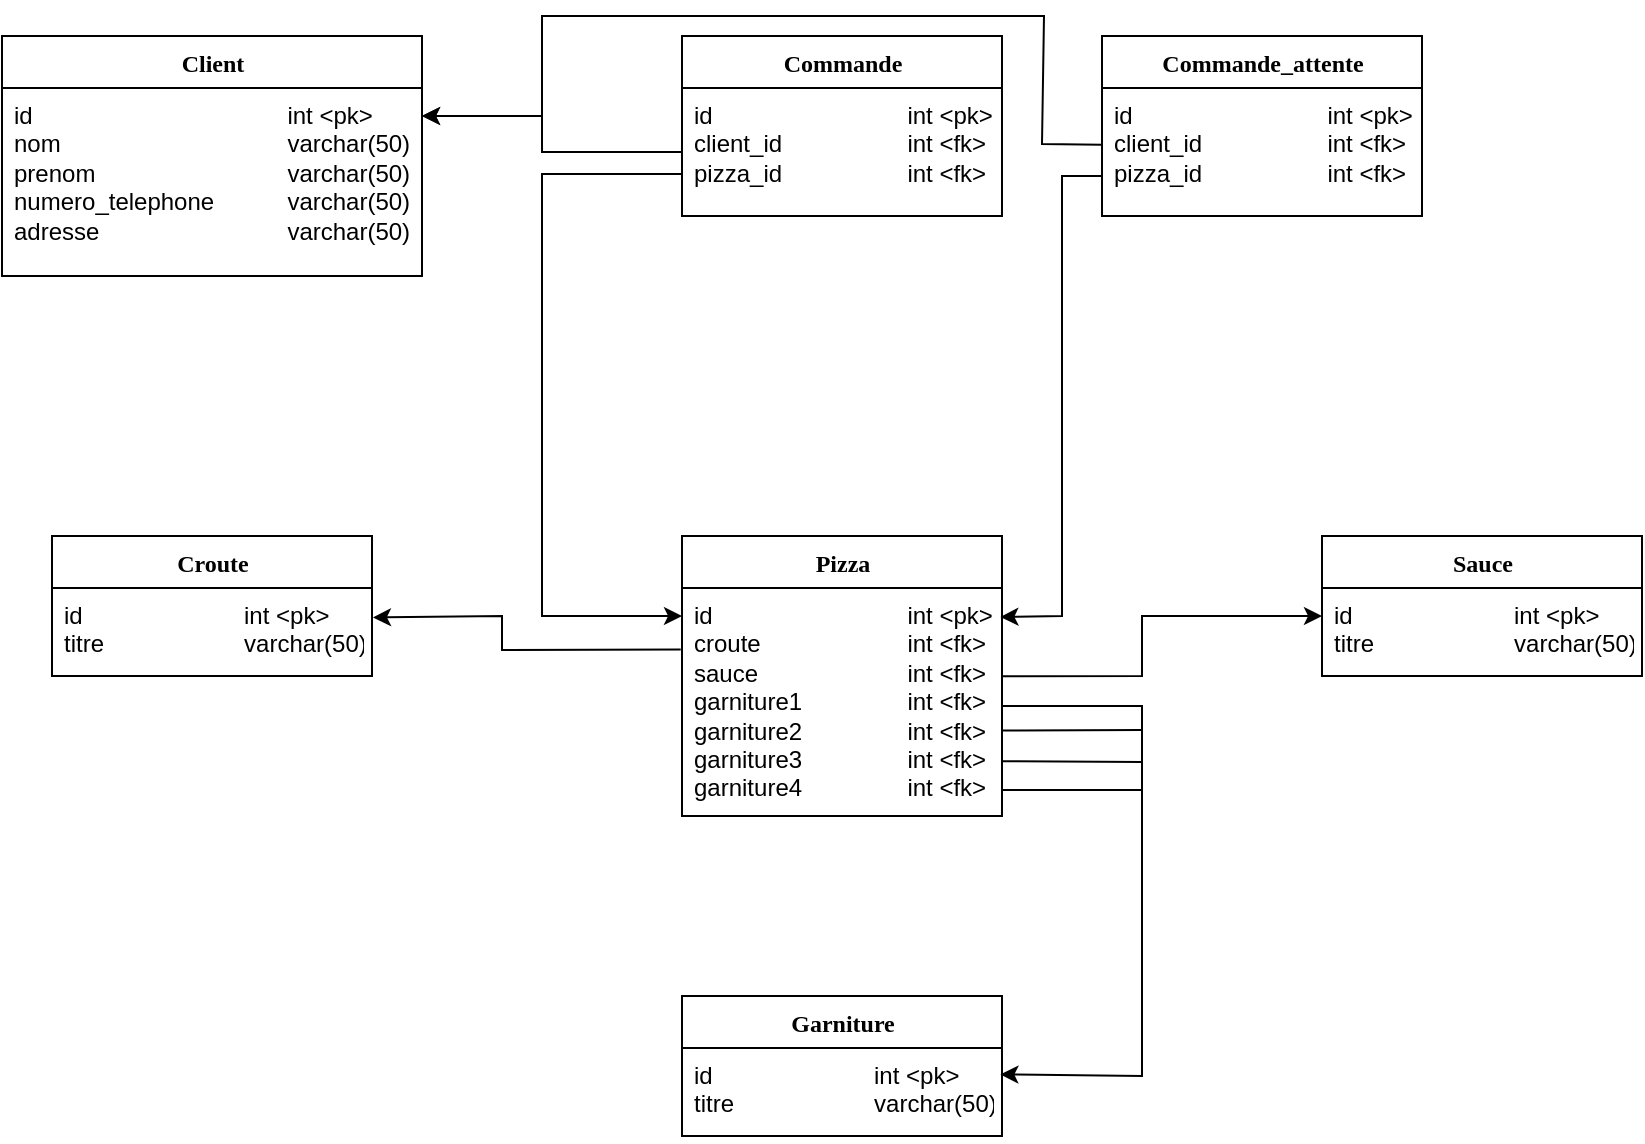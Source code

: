 <mxfile version="24.7.5">
  <diagram name="Page-1" id="9f46799a-70d6-7492-0946-bef42562c5a5">
    <mxGraphModel dx="1290" dy="621" grid="1" gridSize="10" guides="1" tooltips="1" connect="1" arrows="1" fold="1" page="1" pageScale="1" pageWidth="1100" pageHeight="850" background="none" math="0" shadow="0">
      <root>
        <mxCell id="0" />
        <mxCell id="1" parent="0" />
        <mxCell id="78961159f06e98e8-17" value="Client" style="swimlane;html=1;fontStyle=1;align=center;verticalAlign=top;childLayout=stackLayout;horizontal=1;startSize=26;horizontalStack=0;resizeParent=1;resizeLast=0;collapsible=1;marginBottom=0;swimlaneFillColor=#ffffff;rounded=0;shadow=0;comic=0;labelBackgroundColor=none;strokeWidth=1;fillColor=none;fontFamily=Verdana;fontSize=12" parent="1" vertex="1">
          <mxGeometry x="90" y="80" width="210" height="120" as="geometry" />
        </mxCell>
        <mxCell id="78961159f06e98e8-21" value="id&lt;span style=&quot;white-space: pre;&quot;&gt;&#x9;&lt;/span&gt;&lt;span style=&quot;white-space: pre;&quot;&gt;&#x9;&lt;/span&gt;&lt;span style=&quot;white-space: pre;&quot;&gt;&#x9;&lt;/span&gt;&lt;span style=&quot;white-space: pre;&quot;&gt;&#x9;&lt;/span&gt;&lt;span style=&quot;white-space: pre;&quot;&gt;&#x9;&lt;/span&gt;&amp;nbsp;int &amp;lt;pk&amp;gt;&lt;div&gt;nom&lt;span style=&quot;white-space: pre;&quot;&gt;&#x9;&lt;/span&gt;&lt;span style=&quot;white-space: pre;&quot;&gt;&#x9;&lt;/span&gt;&lt;span style=&quot;white-space: pre;&quot;&gt;&#x9;&lt;/span&gt;&lt;span style=&quot;white-space: pre;&quot;&gt;&#x9;&lt;/span&gt;&lt;span style=&quot;white-space: pre;&quot;&gt;&#x9;&lt;/span&gt;&amp;nbsp;varchar(50)&lt;/div&gt;&lt;div&gt;prenom&lt;span style=&quot;white-space: pre;&quot;&gt;&#x9;&lt;/span&gt;&lt;span style=&quot;white-space: pre;&quot;&gt;&#x9;&lt;/span&gt;&lt;span style=&quot;white-space: pre;&quot;&gt;&#x9;&lt;/span&gt;&lt;span style=&quot;white-space: pre;&quot;&gt;&#x9;&lt;/span&gt;&amp;nbsp;varchar(50)&lt;/div&gt;&lt;div&gt;numero_telephone&lt;span style=&quot;white-space: pre;&quot;&gt;&#x9;&lt;/span&gt;&amp;nbsp;&lt;span style=&quot;white-space: pre;&quot;&gt;&#x9;&lt;/span&gt;&amp;nbsp;varchar(50)&lt;/div&gt;&lt;div&gt;adresse&lt;span style=&quot;white-space: pre;&quot;&gt;&#x9;&lt;/span&gt;&lt;span style=&quot;white-space: pre;&quot;&gt;&#x9;&lt;/span&gt;&lt;span style=&quot;white-space: pre;&quot;&gt;&#x9;&lt;/span&gt;&lt;span style=&quot;white-space: pre;&quot;&gt;&#x9;&lt;/span&gt;&amp;nbsp;varchar(50)&lt;/div&gt;" style="text;html=1;strokeColor=none;fillColor=none;align=left;verticalAlign=top;spacingLeft=4;spacingRight=4;whiteSpace=wrap;overflow=hidden;rotatable=0;points=[[0,0.5],[1,0.5]];portConstraint=eastwest;" parent="78961159f06e98e8-17" vertex="1">
          <mxGeometry y="26" width="210" height="94" as="geometry" />
        </mxCell>
        <mxCell id="78961159f06e98e8-30" value="Pizza" style="swimlane;html=1;fontStyle=1;align=center;verticalAlign=top;childLayout=stackLayout;horizontal=1;startSize=26;horizontalStack=0;resizeParent=1;resizeLast=0;collapsible=1;marginBottom=0;swimlaneFillColor=#ffffff;rounded=0;shadow=0;comic=0;labelBackgroundColor=none;strokeWidth=1;fillColor=none;fontFamily=Verdana;fontSize=12" parent="1" vertex="1">
          <mxGeometry x="430" y="330" width="160" height="140" as="geometry" />
        </mxCell>
        <mxCell id="78961159f06e98e8-31" value="id&lt;span style=&quot;white-space: pre;&quot;&gt;&#x9;&lt;/span&gt;&lt;span style=&quot;white-space: pre;&quot;&gt;&#x9;&lt;/span&gt;&lt;span style=&quot;white-space: pre;&quot;&gt;&#x9;&lt;/span&gt;&lt;span style=&quot;white-space: pre;&quot;&gt;&#x9;&lt;/span&gt;int &amp;lt;pk&amp;gt;&lt;div&gt;croute&lt;span style=&quot;white-space: pre;&quot;&gt;&#x9;&lt;/span&gt;&lt;span style=&quot;white-space: pre;&quot;&gt;&#x9;&lt;/span&gt;&lt;span style=&quot;white-space: pre;&quot;&gt;&#x9;&lt;/span&gt;int &amp;lt;fk&amp;gt;&lt;/div&gt;&lt;div&gt;sauce&lt;span style=&quot;white-space: pre;&quot;&gt;&#x9;&lt;/span&gt;&lt;span style=&quot;white-space: pre;&quot;&gt;&#x9;&lt;/span&gt;&lt;span style=&quot;white-space: pre;&quot;&gt;&#x9;&lt;/span&gt;int &amp;lt;fk&amp;gt;&lt;/div&gt;&lt;div&gt;garniture1&lt;span style=&quot;white-space: pre;&quot;&gt;&#x9;&lt;/span&gt;&lt;span style=&quot;white-space: pre;&quot;&gt;&#x9;&lt;/span&gt;int &amp;lt;fk&amp;gt;&lt;/div&gt;&lt;div&gt;garniture2&lt;span style=&quot;white-space: pre;&quot;&gt;&#x9;&lt;/span&gt;&lt;span style=&quot;white-space: pre;&quot;&gt;&#x9;&lt;/span&gt;int &amp;lt;fk&amp;gt;&lt;/div&gt;&lt;div&gt;garniture3&lt;span style=&quot;white-space: pre;&quot;&gt;&#x9;&lt;/span&gt;&lt;span style=&quot;white-space: pre;&quot;&gt;&#x9;&lt;/span&gt;int &amp;lt;fk&amp;gt;&lt;/div&gt;&lt;div&gt;garniture4&lt;span style=&quot;white-space: pre;&quot;&gt;&#x9;&lt;/span&gt;&lt;span style=&quot;white-space: pre;&quot;&gt;&#x9;&lt;/span&gt;int &amp;lt;fk&amp;gt;&lt;/div&gt;" style="text;html=1;strokeColor=none;fillColor=none;align=left;verticalAlign=top;spacingLeft=4;spacingRight=4;whiteSpace=wrap;overflow=hidden;rotatable=0;points=[[0,0.5],[1,0.5]];portConstraint=eastwest;" parent="78961159f06e98e8-30" vertex="1">
          <mxGeometry y="26" width="160" height="114" as="geometry" />
        </mxCell>
        <mxCell id="78961159f06e98e8-43" value="Commande" style="swimlane;html=1;fontStyle=1;align=center;verticalAlign=top;childLayout=stackLayout;horizontal=1;startSize=26;horizontalStack=0;resizeParent=1;resizeLast=0;collapsible=1;marginBottom=0;swimlaneFillColor=#ffffff;rounded=0;shadow=0;comic=0;labelBackgroundColor=none;strokeWidth=1;fillColor=none;fontFamily=Verdana;fontSize=12" parent="1" vertex="1">
          <mxGeometry x="430" y="80" width="160" height="90" as="geometry" />
        </mxCell>
        <mxCell id="78961159f06e98e8-44" value="&lt;div&gt;id&lt;span style=&quot;white-space: pre;&quot;&gt;&#x9;&lt;/span&gt;&lt;span style=&quot;white-space: pre;&quot;&gt;&#x9;&lt;/span&gt;&lt;span style=&quot;white-space: pre;&quot;&gt;&#x9;&lt;/span&gt;&lt;span style=&quot;white-space: pre;&quot;&gt;&#x9;&lt;/span&gt;int &amp;lt;pk&amp;gt;&lt;/div&gt;client_id&lt;span style=&quot;white-space: pre;&quot;&gt;&#x9;&lt;/span&gt;&lt;span style=&quot;white-space: pre;&quot;&gt;&#x9;&lt;/span&gt;&lt;span style=&quot;white-space: pre;&quot;&gt;&#x9;&lt;/span&gt;int &amp;lt;fk&amp;gt;&lt;div&gt;pizza_id&lt;span style=&quot;white-space: pre;&quot;&gt;&#x9;&lt;/span&gt;&lt;span style=&quot;white-space: pre;&quot;&gt;&#x9;&lt;/span&gt;&lt;span style=&quot;white-space: pre;&quot;&gt;&#x9;&lt;/span&gt;int &amp;lt;fk&amp;gt;&lt;br&gt;&lt;div&gt;&lt;br&gt;&lt;/div&gt;&lt;/div&gt;" style="text;html=1;strokeColor=none;fillColor=none;align=left;verticalAlign=top;spacingLeft=4;spacingRight=4;whiteSpace=wrap;overflow=hidden;rotatable=0;points=[[0,0.5],[1,0.5]];portConstraint=eastwest;" parent="78961159f06e98e8-43" vertex="1">
          <mxGeometry y="26" width="160" height="64" as="geometry" />
        </mxCell>
        <mxCell id="if8L2EiNwSc-tWd_zFQe-1" value="Croute" style="swimlane;html=1;fontStyle=1;align=center;verticalAlign=top;childLayout=stackLayout;horizontal=1;startSize=26;horizontalStack=0;resizeParent=1;resizeLast=0;collapsible=1;marginBottom=0;swimlaneFillColor=#ffffff;rounded=0;shadow=0;comic=0;labelBackgroundColor=none;strokeWidth=1;fillColor=none;fontFamily=Verdana;fontSize=12" parent="1" vertex="1">
          <mxGeometry x="115" y="330" width="160" height="70" as="geometry" />
        </mxCell>
        <mxCell id="if8L2EiNwSc-tWd_zFQe-2" value="id&lt;span style=&quot;white-space: pre;&quot;&gt;&#x9;&lt;/span&gt;&lt;span style=&quot;white-space: pre;&quot;&gt;&#x9;&lt;/span&gt;&lt;span style=&quot;white-space: pre;&quot;&gt;&#x9;&lt;/span&gt;&amp;nbsp; &amp;nbsp;int &amp;lt;pk&amp;gt;&lt;div&gt;titre&lt;span style=&quot;white-space: pre;&quot;&gt;&#x9;&lt;/span&gt;&lt;span style=&quot;white-space: pre;&quot;&gt;&#x9;&lt;/span&gt;&lt;span style=&quot;white-space: pre;&quot;&gt;&#x9;   varchar(50)&lt;/span&gt;&lt;/div&gt;" style="text;html=1;strokeColor=none;fillColor=none;align=left;verticalAlign=top;spacingLeft=4;spacingRight=4;whiteSpace=wrap;overflow=hidden;rotatable=0;points=[[0,0.5],[1,0.5]];portConstraint=eastwest;" parent="if8L2EiNwSc-tWd_zFQe-1" vertex="1">
          <mxGeometry y="26" width="160" height="44" as="geometry" />
        </mxCell>
        <mxCell id="if8L2EiNwSc-tWd_zFQe-3" value="Sauce" style="swimlane;html=1;fontStyle=1;align=center;verticalAlign=top;childLayout=stackLayout;horizontal=1;startSize=26;horizontalStack=0;resizeParent=1;resizeLast=0;collapsible=1;marginBottom=0;swimlaneFillColor=#ffffff;rounded=0;shadow=0;comic=0;labelBackgroundColor=none;strokeWidth=1;fillColor=none;fontFamily=Verdana;fontSize=12" parent="1" vertex="1">
          <mxGeometry x="750" y="330" width="160" height="70" as="geometry" />
        </mxCell>
        <mxCell id="if8L2EiNwSc-tWd_zFQe-4" value="id&lt;span style=&quot;white-space: pre;&quot;&gt;&#x9;&lt;/span&gt;&lt;span style=&quot;white-space: pre;&quot;&gt;&#x9;&lt;/span&gt;&lt;span style=&quot;white-space: pre;&quot;&gt;&#x9;&lt;/span&gt;&amp;nbsp; &amp;nbsp;int &amp;lt;pk&amp;gt;&lt;div&gt;titre&lt;span style=&quot;white-space: pre;&quot;&gt;&#x9;&lt;/span&gt;&lt;span style=&quot;white-space: pre;&quot;&gt;&#x9;&lt;/span&gt;&lt;span style=&quot;white-space: pre;&quot;&gt;&#x9;   varchar(50)&lt;/span&gt;&lt;/div&gt;" style="text;html=1;strokeColor=none;fillColor=none;align=left;verticalAlign=top;spacingLeft=4;spacingRight=4;whiteSpace=wrap;overflow=hidden;rotatable=0;points=[[0,0.5],[1,0.5]];portConstraint=eastwest;" parent="if8L2EiNwSc-tWd_zFQe-3" vertex="1">
          <mxGeometry y="26" width="160" height="44" as="geometry" />
        </mxCell>
        <mxCell id="if8L2EiNwSc-tWd_zFQe-6" value="Garniture" style="swimlane;html=1;fontStyle=1;align=center;verticalAlign=top;childLayout=stackLayout;horizontal=1;startSize=26;horizontalStack=0;resizeParent=1;resizeLast=0;collapsible=1;marginBottom=0;swimlaneFillColor=#ffffff;rounded=0;shadow=0;comic=0;labelBackgroundColor=none;strokeWidth=1;fillColor=none;fontFamily=Verdana;fontSize=12" parent="1" vertex="1">
          <mxGeometry x="430" y="560" width="160" height="70" as="geometry" />
        </mxCell>
        <mxCell id="if8L2EiNwSc-tWd_zFQe-7" value="id&lt;span style=&quot;white-space: pre;&quot;&gt;&#x9;&lt;/span&gt;&lt;span style=&quot;white-space: pre;&quot;&gt;&#x9;&lt;/span&gt;&lt;span style=&quot;white-space: pre;&quot;&gt;&#x9;&lt;/span&gt;&amp;nbsp; &amp;nbsp;int &amp;lt;pk&amp;gt;&lt;div&gt;titre&lt;span style=&quot;white-space: pre;&quot;&gt;&#x9;&lt;/span&gt;&lt;span style=&quot;white-space: pre;&quot;&gt;&#x9;&lt;/span&gt;&lt;span style=&quot;white-space: pre;&quot;&gt;&#x9;   varchar(50)&lt;/span&gt;&lt;/div&gt;" style="text;html=1;strokeColor=none;fillColor=none;align=left;verticalAlign=top;spacingLeft=4;spacingRight=4;whiteSpace=wrap;overflow=hidden;rotatable=0;points=[[0,0.5],[1,0.5]];portConstraint=eastwest;" parent="if8L2EiNwSc-tWd_zFQe-6" vertex="1">
          <mxGeometry y="26" width="160" height="44" as="geometry" />
        </mxCell>
        <mxCell id="if8L2EiNwSc-tWd_zFQe-8" value="Commande_attente" style="swimlane;html=1;fontStyle=1;align=center;verticalAlign=top;childLayout=stackLayout;horizontal=1;startSize=26;horizontalStack=0;resizeParent=1;resizeLast=0;collapsible=1;marginBottom=0;swimlaneFillColor=#ffffff;rounded=0;shadow=0;comic=0;labelBackgroundColor=none;strokeWidth=1;fillColor=none;fontFamily=Verdana;fontSize=12" parent="1" vertex="1">
          <mxGeometry x="640" y="80" width="160" height="90" as="geometry" />
        </mxCell>
        <mxCell id="if8L2EiNwSc-tWd_zFQe-9" value="&lt;div&gt;id&lt;span style=&quot;white-space: pre;&quot;&gt;&#x9;&lt;/span&gt;&lt;span style=&quot;white-space: pre;&quot;&gt;&#x9;&lt;/span&gt;&lt;span style=&quot;white-space: pre;&quot;&gt;&#x9;&lt;/span&gt;&lt;span style=&quot;white-space: pre;&quot;&gt;&#x9;&lt;/span&gt;int &amp;lt;pk&amp;gt;&lt;/div&gt;client_id&lt;span style=&quot;white-space: pre;&quot;&gt;&#x9;&lt;/span&gt;&lt;span style=&quot;white-space: pre;&quot;&gt;&#x9;&lt;/span&gt;&lt;span style=&quot;white-space: pre;&quot;&gt;&#x9;&lt;/span&gt;int &amp;lt;fk&amp;gt;&lt;div&gt;pizza_id&lt;span style=&quot;white-space: pre;&quot;&gt;&#x9;&lt;/span&gt;&lt;span style=&quot;white-space: pre;&quot;&gt;&#x9;&lt;/span&gt;&lt;span style=&quot;white-space: pre;&quot;&gt;&#x9;&lt;/span&gt;int &amp;lt;fk&amp;gt;&lt;br&gt;&lt;div&gt;&lt;br&gt;&lt;/div&gt;&lt;/div&gt;" style="text;html=1;strokeColor=none;fillColor=none;align=left;verticalAlign=top;spacingLeft=4;spacingRight=4;whiteSpace=wrap;overflow=hidden;rotatable=0;points=[[0,0.5],[1,0.5]];portConstraint=eastwest;" parent="if8L2EiNwSc-tWd_zFQe-8" vertex="1">
          <mxGeometry y="26" width="160" height="64" as="geometry" />
        </mxCell>
        <mxCell id="QCz9XjWDSaiSdFPKjxmn-1" value="" style="endArrow=classic;html=1;rounded=0;exitX=0;exitY=0.5;exitDx=0;exitDy=0;" edge="1" parent="1" source="78961159f06e98e8-44">
          <mxGeometry width="50" height="50" relative="1" as="geometry">
            <mxPoint x="370" y="160" as="sourcePoint" />
            <mxPoint x="300" y="120" as="targetPoint" />
            <Array as="points">
              <mxPoint x="360" y="138" />
              <mxPoint x="360" y="120" />
            </Array>
          </mxGeometry>
        </mxCell>
        <mxCell id="QCz9XjWDSaiSdFPKjxmn-2" value="" style="endArrow=classic;html=1;rounded=0;exitX=0;exitY=0.5;exitDx=0;exitDy=0;entryX=0;entryY=0.123;entryDx=0;entryDy=0;entryPerimeter=0;" edge="1" parent="1" target="78961159f06e98e8-31">
          <mxGeometry width="50" height="50" relative="1" as="geometry">
            <mxPoint x="430" y="149" as="sourcePoint" />
            <mxPoint x="300" y="131" as="targetPoint" />
            <Array as="points">
              <mxPoint x="360" y="149" />
              <mxPoint x="360" y="370" />
            </Array>
          </mxGeometry>
        </mxCell>
        <mxCell id="QCz9XjWDSaiSdFPKjxmn-3" value="" style="endArrow=classic;html=1;rounded=0;exitX=-0.004;exitY=0.27;exitDx=0;exitDy=0;exitPerimeter=0;entryX=1.003;entryY=0.335;entryDx=0;entryDy=0;entryPerimeter=0;" edge="1" parent="1" source="78961159f06e98e8-31" target="if8L2EiNwSc-tWd_zFQe-2">
          <mxGeometry width="50" height="50" relative="1" as="geometry">
            <mxPoint x="430" y="400" as="sourcePoint" />
            <mxPoint x="300" y="382" as="targetPoint" />
            <Array as="points">
              <mxPoint x="340" y="387" />
              <mxPoint x="340" y="370" />
            </Array>
          </mxGeometry>
        </mxCell>
        <mxCell id="QCz9XjWDSaiSdFPKjxmn-4" value="" style="endArrow=classic;html=1;rounded=0;exitX=1.001;exitY=0.387;exitDx=0;exitDy=0;exitPerimeter=0;" edge="1" parent="1" source="78961159f06e98e8-31">
          <mxGeometry width="50" height="50" relative="1" as="geometry">
            <mxPoint x="744" y="400" as="sourcePoint" />
            <mxPoint x="750" y="370" as="targetPoint" />
            <Array as="points">
              <mxPoint x="660" y="400" />
              <mxPoint x="660" y="370" />
            </Array>
          </mxGeometry>
        </mxCell>
        <mxCell id="QCz9XjWDSaiSdFPKjxmn-5" value="" style="endArrow=classic;html=1;rounded=0;exitX=1.001;exitY=0.387;exitDx=0;exitDy=0;exitPerimeter=0;entryX=0.995;entryY=0.3;entryDx=0;entryDy=0;entryPerimeter=0;" edge="1" parent="1" target="if8L2EiNwSc-tWd_zFQe-7">
          <mxGeometry width="50" height="50" relative="1" as="geometry">
            <mxPoint x="590" y="415" as="sourcePoint" />
            <mxPoint x="750" y="385" as="targetPoint" />
            <Array as="points">
              <mxPoint x="660" y="415" />
              <mxPoint x="660" y="600" />
            </Array>
          </mxGeometry>
        </mxCell>
        <mxCell id="QCz9XjWDSaiSdFPKjxmn-6" value="" style="endArrow=none;html=1;rounded=0;exitX=0.999;exitY=0.625;exitDx=0;exitDy=0;exitPerimeter=0;" edge="1" parent="1" source="78961159f06e98e8-31">
          <mxGeometry width="50" height="50" relative="1" as="geometry">
            <mxPoint x="590.0" y="425.198" as="sourcePoint" />
            <mxPoint x="660" y="427" as="targetPoint" />
          </mxGeometry>
        </mxCell>
        <mxCell id="QCz9XjWDSaiSdFPKjxmn-7" value="" style="endArrow=none;html=1;rounded=0;exitX=1;exitY=0.76;exitDx=0;exitDy=0;exitPerimeter=0;" edge="1" parent="1" source="78961159f06e98e8-31">
          <mxGeometry width="50" height="50" relative="1" as="geometry">
            <mxPoint x="590" y="440" as="sourcePoint" />
            <mxPoint x="660" y="443" as="targetPoint" />
          </mxGeometry>
        </mxCell>
        <mxCell id="QCz9XjWDSaiSdFPKjxmn-8" value="" style="endArrow=none;html=1;rounded=0;exitX=1.003;exitY=0.886;exitDx=0;exitDy=0;exitPerimeter=0;" edge="1" parent="1" source="78961159f06e98e8-31">
          <mxGeometry width="50" height="50" relative="1" as="geometry">
            <mxPoint x="590" y="460" as="sourcePoint" />
            <mxPoint x="660" y="457" as="targetPoint" />
          </mxGeometry>
        </mxCell>
        <mxCell id="QCz9XjWDSaiSdFPKjxmn-9" value="" style="endArrow=classic;html=1;rounded=0;exitX=0;exitY=0.5;exitDx=0;exitDy=0;entryX=0.995;entryY=0.127;entryDx=0;entryDy=0;entryPerimeter=0;" edge="1" parent="1" target="78961159f06e98e8-31">
          <mxGeometry width="50" height="50" relative="1" as="geometry">
            <mxPoint x="640" y="150" as="sourcePoint" />
            <mxPoint x="640" y="371" as="targetPoint" />
            <Array as="points">
              <mxPoint x="620" y="150" />
              <mxPoint x="620" y="370" />
            </Array>
          </mxGeometry>
        </mxCell>
        <mxCell id="QCz9XjWDSaiSdFPKjxmn-10" value="" style="endArrow=classic;html=1;rounded=0;exitX=0;exitY=0.444;exitDx=0;exitDy=0;exitPerimeter=0;" edge="1" parent="1" source="if8L2EiNwSc-tWd_zFQe-9">
          <mxGeometry width="50" height="50" relative="1" as="geometry">
            <mxPoint x="631" y="130" as="sourcePoint" />
            <mxPoint x="300" y="120" as="targetPoint" />
            <Array as="points">
              <mxPoint x="610" y="134" />
              <mxPoint x="611" y="70" />
              <mxPoint x="360" y="70" />
              <mxPoint x="360" y="120" />
            </Array>
          </mxGeometry>
        </mxCell>
      </root>
    </mxGraphModel>
  </diagram>
</mxfile>
